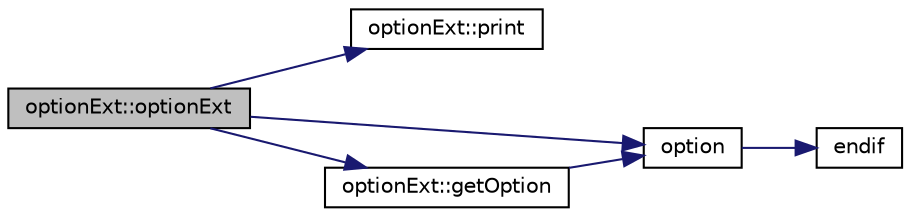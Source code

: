 digraph "optionExt::optionExt"
{
  edge [fontname="Helvetica",fontsize="10",labelfontname="Helvetica",labelfontsize="10"];
  node [fontname="Helvetica",fontsize="10",shape=record];
  rankdir="LR";
  Node1 [label="optionExt::optionExt",height=0.2,width=0.4,color="black", fillcolor="grey75", style="filled", fontcolor="black"];
  Node1 -> Node2 [color="midnightblue",fontsize="10",style="solid",fontname="Helvetica"];
  Node2 [label="optionExt::print",height=0.2,width=0.4,color="black", fillcolor="white", style="filled",URL="$d4/d23/classoption_ext.html#a8c07ffac8f67f6d8d9154db998d84784",tooltip="Print a help string for this option. "];
  Node1 -> Node3 [color="midnightblue",fontsize="10",style="solid",fontname="Helvetica"];
  Node3 [label="option",height=0.2,width=0.4,color="black", fillcolor="white", style="filled",URL="$de/d88/_analysis_2_c_make_lists_8txt.html#a9dcdd08ec908a20435e0559a1ba70bec"];
  Node3 -> Node4 [color="midnightblue",fontsize="10",style="solid",fontname="Helvetica"];
  Node4 [label="endif",height=0.2,width=0.4,color="black", fillcolor="white", style="filled",URL="$dc/de0/_acquisition_2_m_c_a_2source_2_c_make_lists_8txt.html#aeb1e8c468f68e07ffda16b89438d9b73"];
  Node1 -> Node5 [color="midnightblue",fontsize="10",style="solid",fontname="Helvetica"];
  Node5 [label="optionExt::getOption",height=0.2,width=0.4,color="black", fillcolor="white", style="filled",URL="$d4/d23/classoption_ext.html#a650838755d0f45dbd07765bf61475661"];
  Node5 -> Node3 [color="midnightblue",fontsize="10",style="solid",fontname="Helvetica"];
}
